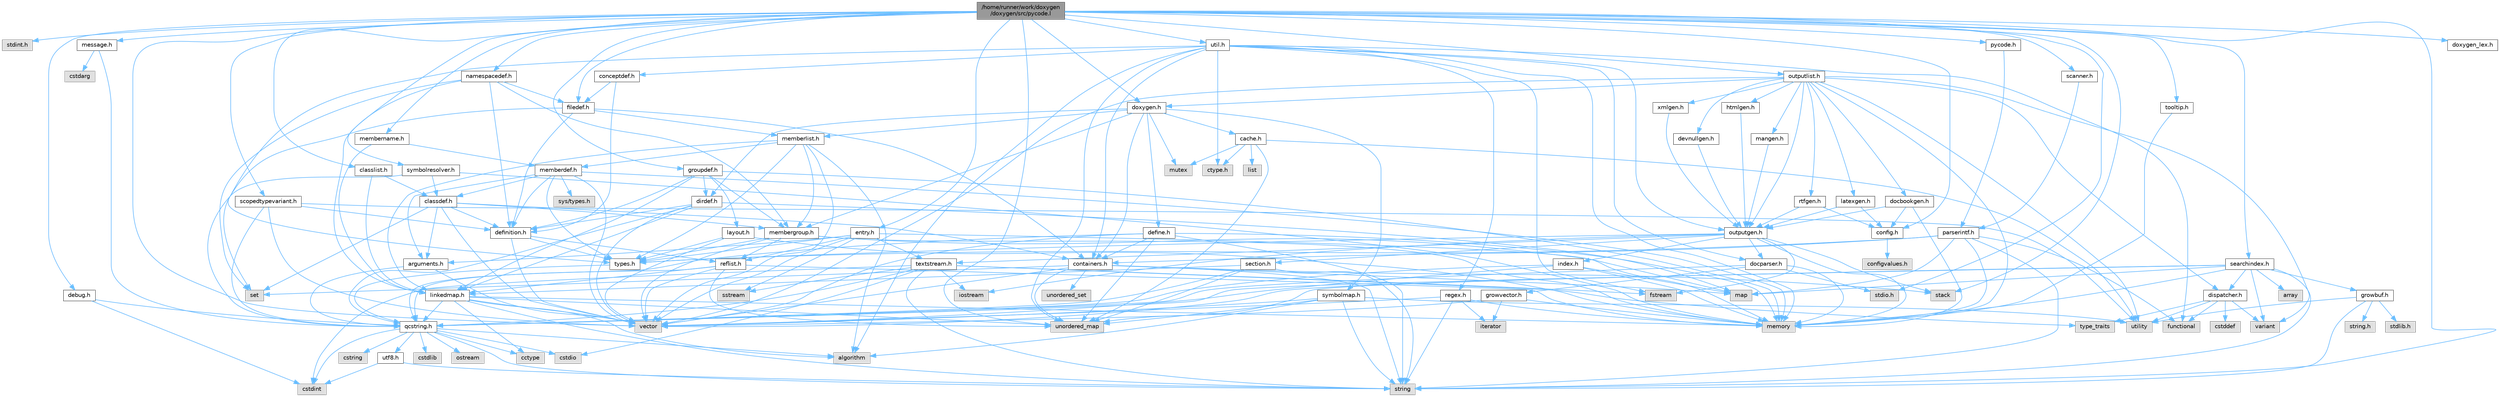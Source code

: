 digraph "/home/runner/work/doxygen/doxygen/src/pycode.l"
{
 // INTERACTIVE_SVG=YES
 // LATEX_PDF_SIZE
  bgcolor="transparent";
  edge [fontname=Helvetica,fontsize=10,labelfontname=Helvetica,labelfontsize=10];
  node [fontname=Helvetica,fontsize=10,shape=box,height=0.2,width=0.4];
  Node1 [label="/home/runner/work/doxygen\l/doxygen/src/pycode.l",height=0.2,width=0.4,color="gray40", fillcolor="grey60", style="filled", fontcolor="black",tooltip=" "];
  Node1 -> Node2 [color="steelblue1",style="solid"];
  Node2 [label="stdint.h",height=0.2,width=0.4,color="grey60", fillcolor="#E0E0E0", style="filled",tooltip=" "];
  Node1 -> Node3 [color="steelblue1",style="solid"];
  Node3 [label="vector",height=0.2,width=0.4,color="grey60", fillcolor="#E0E0E0", style="filled",tooltip=" "];
  Node1 -> Node4 [color="steelblue1",style="solid"];
  Node4 [label="unordered_map",height=0.2,width=0.4,color="grey60", fillcolor="#E0E0E0", style="filled",tooltip=" "];
  Node1 -> Node5 [color="steelblue1",style="solid"];
  Node5 [label="string",height=0.2,width=0.4,color="grey60", fillcolor="#E0E0E0", style="filled",tooltip=" "];
  Node1 -> Node6 [color="steelblue1",style="solid"];
  Node6 [label="stack",height=0.2,width=0.4,color="grey60", fillcolor="#E0E0E0", style="filled",tooltip=" "];
  Node1 -> Node7 [color="steelblue1",style="solid"];
  Node7 [label="stdio.h",height=0.2,width=0.4,color="grey60", fillcolor="#E0E0E0", style="filled",tooltip=" "];
  Node1 -> Node8 [color="steelblue1",style="solid"];
  Node8 [label="pycode.h",height=0.2,width=0.4,color="grey40", fillcolor="white", style="filled",URL="$d8/da2/pycode_8h.html",tooltip=" "];
  Node8 -> Node9 [color="steelblue1",style="solid"];
  Node9 [label="parserintf.h",height=0.2,width=0.4,color="grey40", fillcolor="white", style="filled",URL="$da/d55/parserintf_8h.html",tooltip=" "];
  Node9 -> Node10 [color="steelblue1",style="solid"];
  Node10 [label="functional",height=0.2,width=0.4,color="grey60", fillcolor="#E0E0E0", style="filled",tooltip=" "];
  Node9 -> Node11 [color="steelblue1",style="solid"];
  Node11 [label="memory",height=0.2,width=0.4,color="grey60", fillcolor="#E0E0E0", style="filled",tooltip=" "];
  Node9 -> Node12 [color="steelblue1",style="solid"];
  Node12 [label="map",height=0.2,width=0.4,color="grey60", fillcolor="#E0E0E0", style="filled",tooltip=" "];
  Node9 -> Node5 [color="steelblue1",style="solid"];
  Node9 -> Node13 [color="steelblue1",style="solid"];
  Node13 [label="types.h",height=0.2,width=0.4,color="grey40", fillcolor="white", style="filled",URL="$d9/d49/types_8h.html",tooltip="This file contains a number of basic enums and types."];
  Node13 -> Node14 [color="steelblue1",style="solid"];
  Node14 [label="qcstring.h",height=0.2,width=0.4,color="grey40", fillcolor="white", style="filled",URL="$d7/d5c/qcstring_8h.html",tooltip=" "];
  Node14 -> Node5 [color="steelblue1",style="solid"];
  Node14 -> Node15 [color="steelblue1",style="solid"];
  Node15 [label="algorithm",height=0.2,width=0.4,color="grey60", fillcolor="#E0E0E0", style="filled",tooltip=" "];
  Node14 -> Node16 [color="steelblue1",style="solid"];
  Node16 [label="cctype",height=0.2,width=0.4,color="grey60", fillcolor="#E0E0E0", style="filled",tooltip=" "];
  Node14 -> Node17 [color="steelblue1",style="solid"];
  Node17 [label="cstring",height=0.2,width=0.4,color="grey60", fillcolor="#E0E0E0", style="filled",tooltip=" "];
  Node14 -> Node18 [color="steelblue1",style="solid"];
  Node18 [label="cstdio",height=0.2,width=0.4,color="grey60", fillcolor="#E0E0E0", style="filled",tooltip=" "];
  Node14 -> Node19 [color="steelblue1",style="solid"];
  Node19 [label="cstdlib",height=0.2,width=0.4,color="grey60", fillcolor="#E0E0E0", style="filled",tooltip=" "];
  Node14 -> Node20 [color="steelblue1",style="solid"];
  Node20 [label="cstdint",height=0.2,width=0.4,color="grey60", fillcolor="#E0E0E0", style="filled",tooltip=" "];
  Node14 -> Node21 [color="steelblue1",style="solid"];
  Node21 [label="ostream",height=0.2,width=0.4,color="grey60", fillcolor="#E0E0E0", style="filled",tooltip=" "];
  Node14 -> Node22 [color="steelblue1",style="solid"];
  Node22 [label="utf8.h",height=0.2,width=0.4,color="grey40", fillcolor="white", style="filled",URL="$db/d7c/utf8_8h.html",tooltip="Various UTF8 related helper functions."];
  Node22 -> Node20 [color="steelblue1",style="solid"];
  Node22 -> Node5 [color="steelblue1",style="solid"];
  Node9 -> Node23 [color="steelblue1",style="solid"];
  Node23 [label="containers.h",height=0.2,width=0.4,color="grey40", fillcolor="white", style="filled",URL="$d5/d75/containers_8h.html",tooltip=" "];
  Node23 -> Node3 [color="steelblue1",style="solid"];
  Node23 -> Node5 [color="steelblue1",style="solid"];
  Node23 -> Node24 [color="steelblue1",style="solid"];
  Node24 [label="set",height=0.2,width=0.4,color="grey60", fillcolor="#E0E0E0", style="filled",tooltip=" "];
  Node23 -> Node12 [color="steelblue1",style="solid"];
  Node23 -> Node25 [color="steelblue1",style="solid"];
  Node25 [label="unordered_set",height=0.2,width=0.4,color="grey60", fillcolor="#E0E0E0", style="filled",tooltip=" "];
  Node23 -> Node4 [color="steelblue1",style="solid"];
  Node23 -> Node6 [color="steelblue1",style="solid"];
  Node1 -> Node26 [color="steelblue1",style="solid"];
  Node26 [label="message.h",height=0.2,width=0.4,color="grey40", fillcolor="white", style="filled",URL="$d2/d0d/message_8h.html",tooltip=" "];
  Node26 -> Node27 [color="steelblue1",style="solid"];
  Node27 [label="cstdarg",height=0.2,width=0.4,color="grey60", fillcolor="#E0E0E0", style="filled",tooltip=" "];
  Node26 -> Node14 [color="steelblue1",style="solid"];
  Node1 -> Node28 [color="steelblue1",style="solid"];
  Node28 [label="scanner.h",height=0.2,width=0.4,color="grey40", fillcolor="white", style="filled",URL="$db/d62/scanner_8h.html",tooltip=" "];
  Node28 -> Node9 [color="steelblue1",style="solid"];
  Node1 -> Node29 [color="steelblue1",style="solid"];
  Node29 [label="entry.h",height=0.2,width=0.4,color="grey40", fillcolor="white", style="filled",URL="$d1/dc6/entry_8h.html",tooltip=" "];
  Node29 -> Node3 [color="steelblue1",style="solid"];
  Node29 -> Node11 [color="steelblue1",style="solid"];
  Node29 -> Node30 [color="steelblue1",style="solid"];
  Node30 [label="sstream",height=0.2,width=0.4,color="grey60", fillcolor="#E0E0E0", style="filled",tooltip=" "];
  Node29 -> Node13 [color="steelblue1",style="solid"];
  Node29 -> Node31 [color="steelblue1",style="solid"];
  Node31 [label="arguments.h",height=0.2,width=0.4,color="grey40", fillcolor="white", style="filled",URL="$df/d9b/arguments_8h.html",tooltip=" "];
  Node31 -> Node3 [color="steelblue1",style="solid"];
  Node31 -> Node14 [color="steelblue1",style="solid"];
  Node29 -> Node32 [color="steelblue1",style="solid"];
  Node32 [label="reflist.h",height=0.2,width=0.4,color="grey40", fillcolor="white", style="filled",URL="$d1/d02/reflist_8h.html",tooltip=" "];
  Node32 -> Node3 [color="steelblue1",style="solid"];
  Node32 -> Node4 [color="steelblue1",style="solid"];
  Node32 -> Node11 [color="steelblue1",style="solid"];
  Node32 -> Node14 [color="steelblue1",style="solid"];
  Node32 -> Node33 [color="steelblue1",style="solid"];
  Node33 [label="linkedmap.h",height=0.2,width=0.4,color="grey40", fillcolor="white", style="filled",URL="$da/de1/linkedmap_8h.html",tooltip=" "];
  Node33 -> Node4 [color="steelblue1",style="solid"];
  Node33 -> Node3 [color="steelblue1",style="solid"];
  Node33 -> Node11 [color="steelblue1",style="solid"];
  Node33 -> Node5 [color="steelblue1",style="solid"];
  Node33 -> Node15 [color="steelblue1",style="solid"];
  Node33 -> Node16 [color="steelblue1",style="solid"];
  Node33 -> Node14 [color="steelblue1",style="solid"];
  Node29 -> Node34 [color="steelblue1",style="solid"];
  Node34 [label="textstream.h",height=0.2,width=0.4,color="grey40", fillcolor="white", style="filled",URL="$d4/d7d/textstream_8h.html",tooltip=" "];
  Node34 -> Node5 [color="steelblue1",style="solid"];
  Node34 -> Node35 [color="steelblue1",style="solid"];
  Node35 [label="iostream",height=0.2,width=0.4,color="grey60", fillcolor="#E0E0E0", style="filled",tooltip=" "];
  Node34 -> Node30 [color="steelblue1",style="solid"];
  Node34 -> Node20 [color="steelblue1",style="solid"];
  Node34 -> Node18 [color="steelblue1",style="solid"];
  Node34 -> Node36 [color="steelblue1",style="solid"];
  Node36 [label="fstream",height=0.2,width=0.4,color="grey60", fillcolor="#E0E0E0", style="filled",tooltip=" "];
  Node34 -> Node37 [color="steelblue1",style="solid"];
  Node37 [label="type_traits",height=0.2,width=0.4,color="grey60", fillcolor="#E0E0E0", style="filled",tooltip=" "];
  Node34 -> Node14 [color="steelblue1",style="solid"];
  Node1 -> Node38 [color="steelblue1",style="solid"];
  Node38 [label="doxygen.h",height=0.2,width=0.4,color="grey40", fillcolor="white", style="filled",URL="$d1/da1/doxygen_8h.html",tooltip=" "];
  Node38 -> Node39 [color="steelblue1",style="solid"];
  Node39 [label="mutex",height=0.2,width=0.4,color="grey60", fillcolor="#E0E0E0", style="filled",tooltip=" "];
  Node38 -> Node23 [color="steelblue1",style="solid"];
  Node38 -> Node40 [color="steelblue1",style="solid"];
  Node40 [label="membergroup.h",height=0.2,width=0.4,color="grey40", fillcolor="white", style="filled",URL="$d9/d11/membergroup_8h.html",tooltip=" "];
  Node40 -> Node3 [color="steelblue1",style="solid"];
  Node40 -> Node12 [color="steelblue1",style="solid"];
  Node40 -> Node11 [color="steelblue1",style="solid"];
  Node40 -> Node13 [color="steelblue1",style="solid"];
  Node40 -> Node32 [color="steelblue1",style="solid"];
  Node38 -> Node41 [color="steelblue1",style="solid"];
  Node41 [label="dirdef.h",height=0.2,width=0.4,color="grey40", fillcolor="white", style="filled",URL="$d6/d15/dirdef_8h.html",tooltip=" "];
  Node41 -> Node3 [color="steelblue1",style="solid"];
  Node41 -> Node12 [color="steelblue1",style="solid"];
  Node41 -> Node14 [color="steelblue1",style="solid"];
  Node41 -> Node33 [color="steelblue1",style="solid"];
  Node41 -> Node42 [color="steelblue1",style="solid"];
  Node42 [label="definition.h",height=0.2,width=0.4,color="grey40", fillcolor="white", style="filled",URL="$df/da1/definition_8h.html",tooltip=" "];
  Node42 -> Node3 [color="steelblue1",style="solid"];
  Node42 -> Node13 [color="steelblue1",style="solid"];
  Node42 -> Node32 [color="steelblue1",style="solid"];
  Node38 -> Node43 [color="steelblue1",style="solid"];
  Node43 [label="memberlist.h",height=0.2,width=0.4,color="grey40", fillcolor="white", style="filled",URL="$dd/d78/memberlist_8h.html",tooltip=" "];
  Node43 -> Node3 [color="steelblue1",style="solid"];
  Node43 -> Node15 [color="steelblue1",style="solid"];
  Node43 -> Node44 [color="steelblue1",style="solid"];
  Node44 [label="memberdef.h",height=0.2,width=0.4,color="grey40", fillcolor="white", style="filled",URL="$d4/d46/memberdef_8h.html",tooltip=" "];
  Node44 -> Node3 [color="steelblue1",style="solid"];
  Node44 -> Node11 [color="steelblue1",style="solid"];
  Node44 -> Node45 [color="steelblue1",style="solid"];
  Node45 [label="sys/types.h",height=0.2,width=0.4,color="grey60", fillcolor="#E0E0E0", style="filled",tooltip=" "];
  Node44 -> Node13 [color="steelblue1",style="solid"];
  Node44 -> Node42 [color="steelblue1",style="solid"];
  Node44 -> Node31 [color="steelblue1",style="solid"];
  Node44 -> Node46 [color="steelblue1",style="solid"];
  Node46 [label="classdef.h",height=0.2,width=0.4,color="grey40", fillcolor="white", style="filled",URL="$d1/da6/classdef_8h.html",tooltip=" "];
  Node46 -> Node3 [color="steelblue1",style="solid"];
  Node46 -> Node24 [color="steelblue1",style="solid"];
  Node46 -> Node23 [color="steelblue1",style="solid"];
  Node46 -> Node42 [color="steelblue1",style="solid"];
  Node46 -> Node31 [color="steelblue1",style="solid"];
  Node46 -> Node40 [color="steelblue1",style="solid"];
  Node43 -> Node33 [color="steelblue1",style="solid"];
  Node43 -> Node13 [color="steelblue1",style="solid"];
  Node43 -> Node40 [color="steelblue1",style="solid"];
  Node38 -> Node47 [color="steelblue1",style="solid"];
  Node47 [label="define.h",height=0.2,width=0.4,color="grey40", fillcolor="white", style="filled",URL="$df/d67/define_8h.html",tooltip=" "];
  Node47 -> Node3 [color="steelblue1",style="solid"];
  Node47 -> Node11 [color="steelblue1",style="solid"];
  Node47 -> Node5 [color="steelblue1",style="solid"];
  Node47 -> Node4 [color="steelblue1",style="solid"];
  Node47 -> Node14 [color="steelblue1",style="solid"];
  Node47 -> Node23 [color="steelblue1",style="solid"];
  Node38 -> Node48 [color="steelblue1",style="solid"];
  Node48 [label="cache.h",height=0.2,width=0.4,color="grey40", fillcolor="white", style="filled",URL="$d3/d26/cache_8h.html",tooltip=" "];
  Node48 -> Node49 [color="steelblue1",style="solid"];
  Node49 [label="list",height=0.2,width=0.4,color="grey60", fillcolor="#E0E0E0", style="filled",tooltip=" "];
  Node48 -> Node4 [color="steelblue1",style="solid"];
  Node48 -> Node39 [color="steelblue1",style="solid"];
  Node48 -> Node50 [color="steelblue1",style="solid"];
  Node50 [label="utility",height=0.2,width=0.4,color="grey60", fillcolor="#E0E0E0", style="filled",tooltip=" "];
  Node48 -> Node51 [color="steelblue1",style="solid"];
  Node51 [label="ctype.h",height=0.2,width=0.4,color="grey60", fillcolor="#E0E0E0", style="filled",tooltip=" "];
  Node38 -> Node52 [color="steelblue1",style="solid"];
  Node52 [label="symbolmap.h",height=0.2,width=0.4,color="grey40", fillcolor="white", style="filled",URL="$d7/ddd/symbolmap_8h.html",tooltip=" "];
  Node52 -> Node15 [color="steelblue1",style="solid"];
  Node52 -> Node4 [color="steelblue1",style="solid"];
  Node52 -> Node3 [color="steelblue1",style="solid"];
  Node52 -> Node5 [color="steelblue1",style="solid"];
  Node52 -> Node50 [color="steelblue1",style="solid"];
  Node1 -> Node53 [color="steelblue1",style="solid"];
  Node53 [label="outputlist.h",height=0.2,width=0.4,color="grey40", fillcolor="white", style="filled",URL="$d2/db9/outputlist_8h.html",tooltip=" "];
  Node53 -> Node50 [color="steelblue1",style="solid"];
  Node53 -> Node3 [color="steelblue1",style="solid"];
  Node53 -> Node11 [color="steelblue1",style="solid"];
  Node53 -> Node54 [color="steelblue1",style="solid"];
  Node54 [label="variant",height=0.2,width=0.4,color="grey60", fillcolor="#E0E0E0", style="filled",tooltip=" "];
  Node53 -> Node55 [color="steelblue1",style="solid"];
  Node55 [label="outputgen.h",height=0.2,width=0.4,color="grey40", fillcolor="white", style="filled",URL="$df/d06/outputgen_8h.html",tooltip=" "];
  Node55 -> Node11 [color="steelblue1",style="solid"];
  Node55 -> Node6 [color="steelblue1",style="solid"];
  Node55 -> Node35 [color="steelblue1",style="solid"];
  Node55 -> Node36 [color="steelblue1",style="solid"];
  Node55 -> Node13 [color="steelblue1",style="solid"];
  Node55 -> Node56 [color="steelblue1",style="solid"];
  Node56 [label="index.h",height=0.2,width=0.4,color="grey40", fillcolor="white", style="filled",URL="$d1/db5/index_8h.html",tooltip=" "];
  Node56 -> Node11 [color="steelblue1",style="solid"];
  Node56 -> Node3 [color="steelblue1",style="solid"];
  Node56 -> Node12 [color="steelblue1",style="solid"];
  Node56 -> Node14 [color="steelblue1",style="solid"];
  Node55 -> Node57 [color="steelblue1",style="solid"];
  Node57 [label="section.h",height=0.2,width=0.4,color="grey40", fillcolor="white", style="filled",URL="$d1/d2a/section_8h.html",tooltip=" "];
  Node57 -> Node5 [color="steelblue1",style="solid"];
  Node57 -> Node4 [color="steelblue1",style="solid"];
  Node57 -> Node14 [color="steelblue1",style="solid"];
  Node57 -> Node33 [color="steelblue1",style="solid"];
  Node55 -> Node34 [color="steelblue1",style="solid"];
  Node55 -> Node58 [color="steelblue1",style="solid"];
  Node58 [label="docparser.h",height=0.2,width=0.4,color="grey40", fillcolor="white", style="filled",URL="$de/d9c/docparser_8h.html",tooltip=" "];
  Node58 -> Node7 [color="steelblue1",style="solid"];
  Node58 -> Node11 [color="steelblue1",style="solid"];
  Node58 -> Node14 [color="steelblue1",style="solid"];
  Node58 -> Node59 [color="steelblue1",style="solid"];
  Node59 [label="growvector.h",height=0.2,width=0.4,color="grey40", fillcolor="white", style="filled",URL="$d7/d50/growvector_8h.html",tooltip=" "];
  Node59 -> Node3 [color="steelblue1",style="solid"];
  Node59 -> Node11 [color="steelblue1",style="solid"];
  Node59 -> Node60 [color="steelblue1",style="solid"];
  Node60 [label="iterator",height=0.2,width=0.4,color="grey60", fillcolor="#E0E0E0", style="filled",tooltip=" "];
  Node53 -> Node38 [color="steelblue1",style="solid"];
  Node53 -> Node61 [color="steelblue1",style="solid"];
  Node61 [label="dispatcher.h",height=0.2,width=0.4,color="grey40", fillcolor="white", style="filled",URL="$da/d73/dispatcher_8h.html",tooltip=" "];
  Node61 -> Node62 [color="steelblue1",style="solid"];
  Node62 [label="cstddef",height=0.2,width=0.4,color="grey60", fillcolor="#E0E0E0", style="filled",tooltip=" "];
  Node61 -> Node50 [color="steelblue1",style="solid"];
  Node61 -> Node10 [color="steelblue1",style="solid"];
  Node61 -> Node54 [color="steelblue1",style="solid"];
  Node61 -> Node37 [color="steelblue1",style="solid"];
  Node53 -> Node63 [color="steelblue1",style="solid"];
  Node63 [label="htmlgen.h",height=0.2,width=0.4,color="grey40", fillcolor="white", style="filled",URL="$d8/d56/htmlgen_8h.html",tooltip=" "];
  Node63 -> Node55 [color="steelblue1",style="solid"];
  Node53 -> Node64 [color="steelblue1",style="solid"];
  Node64 [label="latexgen.h",height=0.2,width=0.4,color="grey40", fillcolor="white", style="filled",URL="$d6/d9c/latexgen_8h.html",tooltip=" "];
  Node64 -> Node65 [color="steelblue1",style="solid"];
  Node65 [label="config.h",height=0.2,width=0.4,color="grey40", fillcolor="white", style="filled",URL="$db/d16/config_8h.html",tooltip=" "];
  Node65 -> Node66 [color="steelblue1",style="solid"];
  Node66 [label="configvalues.h",height=0.2,width=0.4,color="grey60", fillcolor="#E0E0E0", style="filled",tooltip=" "];
  Node64 -> Node55 [color="steelblue1",style="solid"];
  Node53 -> Node67 [color="steelblue1",style="solid"];
  Node67 [label="rtfgen.h",height=0.2,width=0.4,color="grey40", fillcolor="white", style="filled",URL="$d4/daa/rtfgen_8h.html",tooltip=" "];
  Node67 -> Node65 [color="steelblue1",style="solid"];
  Node67 -> Node55 [color="steelblue1",style="solid"];
  Node53 -> Node68 [color="steelblue1",style="solid"];
  Node68 [label="mangen.h",height=0.2,width=0.4,color="grey40", fillcolor="white", style="filled",URL="$da/dc0/mangen_8h.html",tooltip=" "];
  Node68 -> Node55 [color="steelblue1",style="solid"];
  Node53 -> Node69 [color="steelblue1",style="solid"];
  Node69 [label="docbookgen.h",height=0.2,width=0.4,color="grey40", fillcolor="white", style="filled",URL="$de/dea/docbookgen_8h.html",tooltip=" "];
  Node69 -> Node11 [color="steelblue1",style="solid"];
  Node69 -> Node65 [color="steelblue1",style="solid"];
  Node69 -> Node55 [color="steelblue1",style="solid"];
  Node53 -> Node70 [color="steelblue1",style="solid"];
  Node70 [label="xmlgen.h",height=0.2,width=0.4,color="grey40", fillcolor="white", style="filled",URL="$d9/d67/xmlgen_8h.html",tooltip=" "];
  Node70 -> Node55 [color="steelblue1",style="solid"];
  Node53 -> Node71 [color="steelblue1",style="solid"];
  Node71 [label="devnullgen.h",height=0.2,width=0.4,color="grey40", fillcolor="white", style="filled",URL="$d8/de5/devnullgen_8h.html",tooltip=" "];
  Node71 -> Node55 [color="steelblue1",style="solid"];
  Node1 -> Node72 [color="steelblue1",style="solid"];
  Node72 [label="util.h",height=0.2,width=0.4,color="grey40", fillcolor="white", style="filled",URL="$d8/d3c/util_8h.html",tooltip="A bunch of utility functions."];
  Node72 -> Node11 [color="steelblue1",style="solid"];
  Node72 -> Node4 [color="steelblue1",style="solid"];
  Node72 -> Node15 [color="steelblue1",style="solid"];
  Node72 -> Node10 [color="steelblue1",style="solid"];
  Node72 -> Node36 [color="steelblue1",style="solid"];
  Node72 -> Node51 [color="steelblue1",style="solid"];
  Node72 -> Node13 [color="steelblue1",style="solid"];
  Node72 -> Node58 [color="steelblue1",style="solid"];
  Node72 -> Node23 [color="steelblue1",style="solid"];
  Node72 -> Node55 [color="steelblue1",style="solid"];
  Node72 -> Node73 [color="steelblue1",style="solid"];
  Node73 [label="regex.h",height=0.2,width=0.4,color="grey40", fillcolor="white", style="filled",URL="$d1/d21/regex_8h.html",tooltip=" "];
  Node73 -> Node11 [color="steelblue1",style="solid"];
  Node73 -> Node5 [color="steelblue1",style="solid"];
  Node73 -> Node3 [color="steelblue1",style="solid"];
  Node73 -> Node60 [color="steelblue1",style="solid"];
  Node72 -> Node74 [color="steelblue1",style="solid"];
  Node74 [label="conceptdef.h",height=0.2,width=0.4,color="grey40", fillcolor="white", style="filled",URL="$da/df1/conceptdef_8h.html",tooltip=" "];
  Node74 -> Node42 [color="steelblue1",style="solid"];
  Node74 -> Node75 [color="steelblue1",style="solid"];
  Node75 [label="filedef.h",height=0.2,width=0.4,color="grey40", fillcolor="white", style="filled",URL="$d4/d3a/filedef_8h.html",tooltip=" "];
  Node75 -> Node24 [color="steelblue1",style="solid"];
  Node75 -> Node42 [color="steelblue1",style="solid"];
  Node75 -> Node43 [color="steelblue1",style="solid"];
  Node75 -> Node23 [color="steelblue1",style="solid"];
  Node1 -> Node76 [color="steelblue1",style="solid"];
  Node76 [label="membername.h",height=0.2,width=0.4,color="grey40", fillcolor="white", style="filled",URL="$d7/dfc/membername_8h.html",tooltip=" "];
  Node76 -> Node44 [color="steelblue1",style="solid"];
  Node76 -> Node33 [color="steelblue1",style="solid"];
  Node1 -> Node77 [color="steelblue1",style="solid"];
  Node77 [label="searchindex.h",height=0.2,width=0.4,color="grey40", fillcolor="white", style="filled",URL="$de/d07/searchindex_8h.html",tooltip="Web server based search engine."];
  Node77 -> Node11 [color="steelblue1",style="solid"];
  Node77 -> Node3 [color="steelblue1",style="solid"];
  Node77 -> Node12 [color="steelblue1",style="solid"];
  Node77 -> Node4 [color="steelblue1",style="solid"];
  Node77 -> Node5 [color="steelblue1",style="solid"];
  Node77 -> Node78 [color="steelblue1",style="solid"];
  Node78 [label="array",height=0.2,width=0.4,color="grey60", fillcolor="#E0E0E0", style="filled",tooltip=" "];
  Node77 -> Node54 [color="steelblue1",style="solid"];
  Node77 -> Node14 [color="steelblue1",style="solid"];
  Node77 -> Node79 [color="steelblue1",style="solid"];
  Node79 [label="growbuf.h",height=0.2,width=0.4,color="grey40", fillcolor="white", style="filled",URL="$dd/d72/growbuf_8h.html",tooltip=" "];
  Node79 -> Node50 [color="steelblue1",style="solid"];
  Node79 -> Node80 [color="steelblue1",style="solid"];
  Node80 [label="stdlib.h",height=0.2,width=0.4,color="grey60", fillcolor="#E0E0E0", style="filled",tooltip=" "];
  Node79 -> Node81 [color="steelblue1",style="solid"];
  Node81 [label="string.h",height=0.2,width=0.4,color="grey60", fillcolor="#E0E0E0", style="filled",tooltip=" "];
  Node79 -> Node5 [color="steelblue1",style="solid"];
  Node77 -> Node61 [color="steelblue1",style="solid"];
  Node1 -> Node65 [color="steelblue1",style="solid"];
  Node1 -> Node82 [color="steelblue1",style="solid"];
  Node82 [label="groupdef.h",height=0.2,width=0.4,color="grey40", fillcolor="white", style="filled",URL="$d1/de6/groupdef_8h.html",tooltip=" "];
  Node82 -> Node11 [color="steelblue1",style="solid"];
  Node82 -> Node42 [color="steelblue1",style="solid"];
  Node82 -> Node41 [color="steelblue1",style="solid"];
  Node82 -> Node83 [color="steelblue1",style="solid"];
  Node83 [label="layout.h",height=0.2,width=0.4,color="grey40", fillcolor="white", style="filled",URL="$db/d51/layout_8h.html",tooltip=" "];
  Node83 -> Node11 [color="steelblue1",style="solid"];
  Node83 -> Node3 [color="steelblue1",style="solid"];
  Node83 -> Node13 [color="steelblue1",style="solid"];
  Node82 -> Node40 [color="steelblue1",style="solid"];
  Node82 -> Node33 [color="steelblue1",style="solid"];
  Node1 -> Node84 [color="steelblue1",style="solid"];
  Node84 [label="classlist.h",height=0.2,width=0.4,color="grey40", fillcolor="white", style="filled",URL="$d2/df8/classlist_8h.html",tooltip=" "];
  Node84 -> Node33 [color="steelblue1",style="solid"];
  Node84 -> Node46 [color="steelblue1",style="solid"];
  Node1 -> Node75 [color="steelblue1",style="solid"];
  Node1 -> Node85 [color="steelblue1",style="solid"];
  Node85 [label="namespacedef.h",height=0.2,width=0.4,color="grey40", fillcolor="white", style="filled",URL="$d7/d97/namespacedef_8h.html",tooltip=" "];
  Node85 -> Node24 [color="steelblue1",style="solid"];
  Node85 -> Node42 [color="steelblue1",style="solid"];
  Node85 -> Node75 [color="steelblue1",style="solid"];
  Node85 -> Node33 [color="steelblue1",style="solid"];
  Node85 -> Node40 [color="steelblue1",style="solid"];
  Node1 -> Node86 [color="steelblue1",style="solid"];
  Node86 [label="tooltip.h",height=0.2,width=0.4,color="grey40", fillcolor="white", style="filled",URL="$db/d83/tooltip_8h.html",tooltip=" "];
  Node86 -> Node11 [color="steelblue1",style="solid"];
  Node1 -> Node87 [color="steelblue1",style="solid"];
  Node87 [label="scopedtypevariant.h",height=0.2,width=0.4,color="grey40", fillcolor="white", style="filled",URL="$d7/d7a/scopedtypevariant_8h.html",tooltip=" "];
  Node87 -> Node50 [color="steelblue1",style="solid"];
  Node87 -> Node3 [color="steelblue1",style="solid"];
  Node87 -> Node14 [color="steelblue1",style="solid"];
  Node87 -> Node42 [color="steelblue1",style="solid"];
  Node1 -> Node88 [color="steelblue1",style="solid"];
  Node88 [label="symbolresolver.h",height=0.2,width=0.4,color="grey40", fillcolor="white", style="filled",URL="$d9/db2/symbolresolver_8h.html",tooltip=" "];
  Node88 -> Node11 [color="steelblue1",style="solid"];
  Node88 -> Node14 [color="steelblue1",style="solid"];
  Node88 -> Node46 [color="steelblue1",style="solid"];
  Node1 -> Node89 [color="steelblue1",style="solid"];
  Node89 [label="debug.h",height=0.2,width=0.4,color="grey40", fillcolor="white", style="filled",URL="$db/d16/debug_8h.html",tooltip=" "];
  Node89 -> Node20 [color="steelblue1",style="solid"];
  Node89 -> Node14 [color="steelblue1",style="solid"];
  Node1 -> Node90 [color="steelblue1",style="solid"];
  Node90 [label="doxygen_lex.h",height=0.2,width=0.4,color="grey40", fillcolor="white", style="filled",URL="$d6/da5/doxygen__lex_8h.html",tooltip=" "];
}
